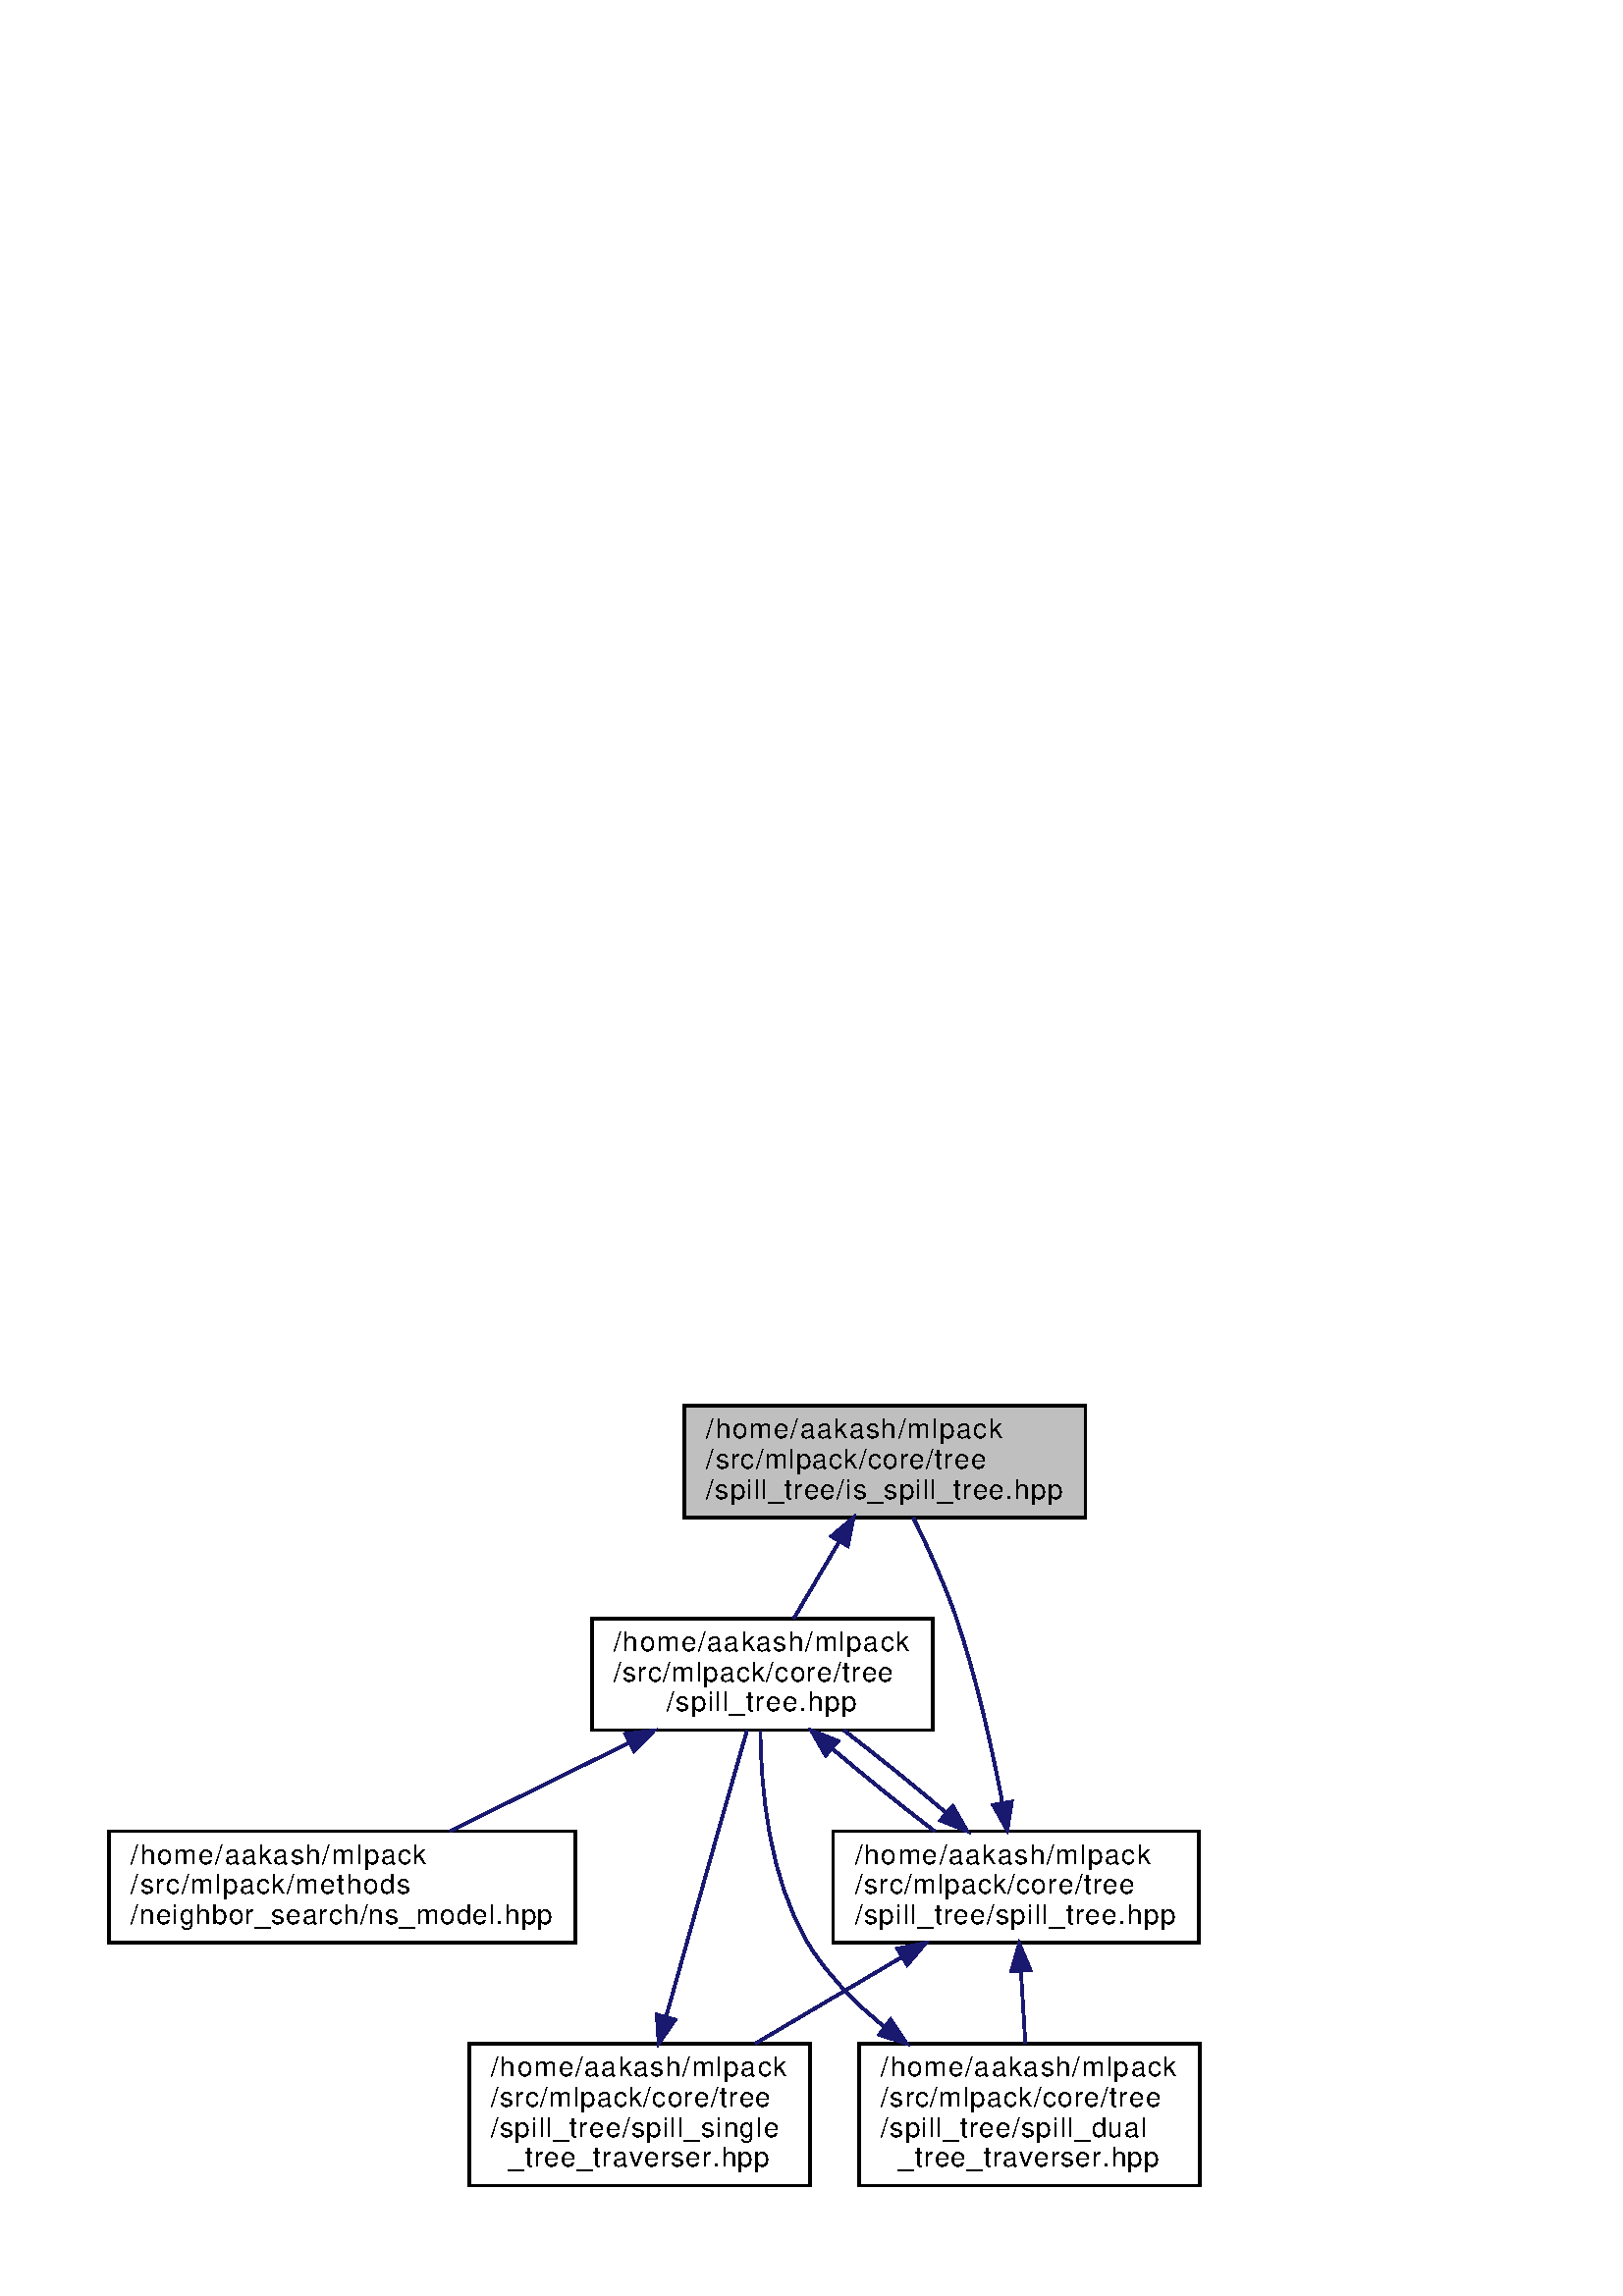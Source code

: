 %!PS-Adobe-3.0
%%Pages: (atend)
%%BoundingBox: (atend)
%%EndComments
save
%%BeginProlog
/DotDict 200 dict def
DotDict begin

/setupLatin1 {
mark
/EncodingVector 256 array def
 EncodingVector 0

ISOLatin1Encoding 0 255 getinterval putinterval
EncodingVector 45 /hyphen put

% Set up ISO Latin 1 character encoding
/starnetISO {
        dup dup findfont dup length dict begin
        { 1 index /FID ne { def }{ pop pop } ifelse
        } forall
        /Encoding EncodingVector def
        currentdict end definefont
} def
/Times-Roman starnetISO def
/Times-Italic starnetISO def
/Times-Bold starnetISO def
/Times-BoldItalic starnetISO def
/Helvetica starnetISO def
/Helvetica-Oblique starnetISO def
/Helvetica-Bold starnetISO def
/Helvetica-BoldOblique starnetISO def
/Courier starnetISO def
/Courier-Oblique starnetISO def
/Courier-Bold starnetISO def
/Courier-BoldOblique starnetISO def
cleartomark
} bind def

%%BeginResource: procset graphviz 0 0
/coord-font-family /Times-Roman def
/default-font-family /Times-Roman def
/coordfont coord-font-family findfont 8 scalefont def

/InvScaleFactor 1.0 def
/set_scale {
       dup 1 exch div /InvScaleFactor exch def
       scale
} bind def

% styles
/solid { [] 0 setdash } bind def
/dashed { [9 InvScaleFactor mul dup ] 0 setdash } bind def
/dotted { [1 InvScaleFactor mul 6 InvScaleFactor mul] 0 setdash } bind def
/invis {/fill {newpath} def /stroke {newpath} def /show {pop newpath} def} bind def
/bold { 2 setlinewidth } bind def
/filled { } bind def
/unfilled { } bind def
/rounded { } bind def
/diagonals { } bind def
/tapered { } bind def

% hooks for setting color 
/nodecolor { sethsbcolor } bind def
/edgecolor { sethsbcolor } bind def
/graphcolor { sethsbcolor } bind def
/nopcolor {pop pop pop} bind def

/beginpage {	% i j npages
	/npages exch def
	/j exch def
	/i exch def
	/str 10 string def
	npages 1 gt {
		gsave
			coordfont setfont
			0 0 moveto
			(\() show i str cvs show (,) show j str cvs show (\)) show
		grestore
	} if
} bind def

/set_font {
	findfont exch
	scalefont setfont
} def

% draw text fitted to its expected width
/alignedtext {			% width text
	/text exch def
	/width exch def
	gsave
		width 0 gt {
			[] 0 setdash
			text stringwidth pop width exch sub text length div 0 text ashow
		} if
	grestore
} def

/boxprim {				% xcorner ycorner xsize ysize
		4 2 roll
		moveto
		2 copy
		exch 0 rlineto
		0 exch rlineto
		pop neg 0 rlineto
		closepath
} bind def

/ellipse_path {
	/ry exch def
	/rx exch def
	/y exch def
	/x exch def
	matrix currentmatrix
	newpath
	x y translate
	rx ry scale
	0 0 1 0 360 arc
	setmatrix
} bind def

/endpage { showpage } bind def
/showpage { } def

/layercolorseq
	[	% layer color sequence - darkest to lightest
		[0 0 0]
		[.2 .8 .8]
		[.4 .8 .8]
		[.6 .8 .8]
		[.8 .8 .8]
	]
def

/layerlen layercolorseq length def

/setlayer {/maxlayer exch def /curlayer exch def
	layercolorseq curlayer 1 sub layerlen mod get
	aload pop sethsbcolor
	/nodecolor {nopcolor} def
	/edgecolor {nopcolor} def
	/graphcolor {nopcolor} def
} bind def

/onlayer { curlayer ne {invis} if } def

/onlayers {
	/myupper exch def
	/mylower exch def
	curlayer mylower lt
	curlayer myupper gt
	or
	{invis} if
} def

/curlayer 0 def

%%EndResource
%%EndProlog
%%BeginSetup
14 default-font-family set_font
% /arrowlength 10 def
% /arrowwidth 5 def

% make sure pdfmark is harmless for PS-interpreters other than Distiller
/pdfmark where {pop} {userdict /pdfmark /cleartomark load put} ifelse
% make '<<' and '>>' safe on PS Level 1 devices
/languagelevel where {pop languagelevel}{1} ifelse
2 lt {
    userdict (<<) cvn ([) cvn load put
    userdict (>>) cvn ([) cvn load put
} if

%%EndSetup
setupLatin1
%%Page: 1 1
%%PageBoundingBox: 36 36 444 331
%%PageOrientation: Portrait
0 0 1 beginpage
gsave
36 36 408 295 boxprim clip newpath
1 1 set_scale 0 rotate 40 40 translate
% Node1
gsave
0 0 0.749 nodecolor
newpath 211 245.5 moveto
211 286.5 lineto
358 286.5 lineto
358 245.5 lineto
closepath fill
1 setlinewidth
filled
0 0 0 nodecolor
newpath 211 245.5 moveto
211 286.5 lineto
358 286.5 lineto
358 245.5 lineto
closepath stroke
0 0 0 nodecolor
10 /Helvetica set_font
219 274.5 moveto 109 (/home/aakash/mlpack) alignedtext
0 0 0 nodecolor
10 /Helvetica set_font
219 263.5 moveto 103 (/src/mlpack/core/tree) alignedtext
0 0 0 nodecolor
10 /Helvetica set_font
219 252.5 moveto 131 (/spill_tree/is_spill_tree.hpp) alignedtext
grestore
% Node2
gsave
[ /Rect [ 177 167 302 209 ]
  /Border [ 0 0 0 ]
  /Action << /Subtype /URI /URI ($spill__tree_8hpp.html) >>
  /Subtype /Link
/ANN pdfmark
0 0 1 nodecolor
newpath 177 167.5 moveto
177 208.5 lineto
302 208.5 lineto
302 167.5 lineto
closepath fill
1 setlinewidth
filled
0 0 0 nodecolor
newpath 177 167.5 moveto
177 208.5 lineto
302 208.5 lineto
302 167.5 lineto
closepath stroke
0 0 0 nodecolor
10 /Helvetica set_font
185 196.5 moveto 109 (/home/aakash/mlpack) alignedtext
0 0 0 nodecolor
10 /Helvetica set_font
185 185.5 moveto 103 (/src/mlpack/core/tree) alignedtext
0 0 0 nodecolor
10 /Helvetica set_font
204.5 174.5 moveto 70 (/spill_tree.hpp) alignedtext
grestore
% Node1->Node2
gsave
1 setlinewidth
solid
0.667 0.776 0.439 edgecolor
newpath 267.777 236.757 moveto
262.21 227.354 256.136 217.096 251.049 208.506 curveto
stroke
0.667 0.776 0.439 edgecolor
newpath 264.805 238.607 moveto
272.911 245.428 lineto
270.828 235.04 lineto
closepath fill
1 setlinewidth
solid
0.667 0.776 0.439 edgecolor
newpath 264.805 238.607 moveto
272.911 245.428 lineto
270.828 235.04 lineto
closepath stroke
grestore
% Node3
gsave
[ /Rect [ 265.5 89 399.5 131 ]
  /Border [ 0 0 0 ]
  /Action << /Subtype /URI /URI ($spill__tree_2spill__tree_8hpp.html) >>
  /Subtype /Link
/ANN pdfmark
0 0 1 nodecolor
newpath 265.5 89.5 moveto
265.5 130.5 lineto
399.5 130.5 lineto
399.5 89.5 lineto
closepath fill
1 setlinewidth
filled
0 0 0 nodecolor
newpath 265.5 89.5 moveto
265.5 130.5 lineto
399.5 130.5 lineto
399.5 89.5 lineto
closepath stroke
0 0 0 nodecolor
10 /Helvetica set_font
273.5 118.5 moveto 109 (/home/aakash/mlpack) alignedtext
0 0 0 nodecolor
10 /Helvetica set_font
273.5 107.5 moveto 103 (/src/mlpack/core/tree) alignedtext
0 0 0 nodecolor
10 /Helvetica set_font
273.5 96.5 moveto 118 (/spill_tree/spill_tree.hpp) alignedtext
grestore
% Node2->Node3
gsave
1 setlinewidth
solid
0.667 0.776 0.439 edgecolor
newpath 265.134 160.779 moveto
276.775 150.843 290.548 139.716 302.649 130.506 curveto
stroke
0.667 0.776 0.439 edgecolor
newpath 262.726 158.234 moveto
257.462 167.428 lineto
267.311 163.523 lineto
closepath fill
1 setlinewidth
solid
0.667 0.776 0.439 edgecolor
newpath 262.726 158.234 moveto
257.462 167.428 lineto
267.311 163.523 lineto
closepath stroke
grestore
% Node6
gsave
[ /Rect [ 0 89 171 131 ]
  /Border [ 0 0 0 ]
  /Action << /Subtype /URI /URI ($ns__model_8hpp.html) >>
  /Subtype /Link
/ANN pdfmark
0 0 1 nodecolor
newpath 0 89.5 moveto
0 130.5 lineto
171 130.5 lineto
171 89.5 lineto
closepath fill
1 setlinewidth
filled
0 0 0 nodecolor
newpath 0 89.5 moveto
0 130.5 lineto
171 130.5 lineto
171 89.5 lineto
closepath stroke
0 0 0 nodecolor
10 /Helvetica set_font
8 118.5 moveto 109 (/home/aakash/mlpack) alignedtext
0 0 0 nodecolor
10 /Helvetica set_font
8 107.5 moveto 103 (/src/mlpack/methods) alignedtext
0 0 0 nodecolor
10 /Helvetica set_font
8 96.5 moveto 155 (/neighbor_search/ns_model.hpp) alignedtext
grestore
% Node2->Node6
gsave
1 setlinewidth
solid
0.667 0.776 0.439 edgecolor
newpath 190.682 162.908 moveto
169.507 152.458 145.033 140.38 125.024 130.506 curveto
stroke
0.667 0.776 0.439 edgecolor
newpath 189.325 166.141 moveto
199.841 167.428 lineto
192.423 159.864 lineto
closepath fill
1 setlinewidth
solid
0.667 0.776 0.439 edgecolor
newpath 189.325 166.141 moveto
199.841 167.428 lineto
192.423 159.864 lineto
closepath stroke
grestore
% Node3->Node1
gsave
1 setlinewidth
solid
0.667 0.776 0.439 edgecolor
newpath 327.531 140.775 moveto
323.834 160.437 318.113 186.609 310.5 209 curveto
306.256 221.482 300.088 234.898 294.825 245.468 curveto
stroke
0.667 0.776 0.439 edgecolor
newpath 330.988 141.328 moveto
329.328 130.864 lineto
324.101 140.079 lineto
closepath fill
1 setlinewidth
solid
0.667 0.776 0.439 edgecolor
newpath 330.988 141.328 moveto
329.328 130.864 lineto
324.101 140.079 lineto
closepath stroke
grestore
% Node3->Node2
gsave
1 setlinewidth
solid
0.667 0.776 0.439 edgecolor
newpath 306.95 137.15 moveto
295.319 147.079 281.547 158.209 269.438 167.428 curveto
stroke
0.667 0.776 0.439 edgecolor
newpath 309.351 139.701 moveto
314.614 130.506 lineto
304.765 134.412 lineto
closepath fill
1 setlinewidth
solid
0.667 0.776 0.439 edgecolor
newpath 309.351 139.701 moveto
314.614 130.506 lineto
304.765 134.412 lineto
closepath stroke
grestore
% Node4
gsave
[ /Rect [ 275 0 400 53 ]
  /Border [ 0 0 0 ]
  /Action << /Subtype /URI /URI ($spill__dual__tree__traverser_8hpp.html) >>
  /Subtype /Link
/ANN pdfmark
0 0 1 nodecolor
newpath 275 .5 moveto
275 52.5 lineto
400 52.5 lineto
400 .5 lineto
closepath fill
1 setlinewidth
filled
0 0 0 nodecolor
newpath 275 .5 moveto
275 52.5 lineto
400 52.5 lineto
400 .5 lineto
closepath stroke
0 0 0 nodecolor
10 /Helvetica set_font
283 40.5 moveto 109 (/home/aakash/mlpack) alignedtext
0 0 0 nodecolor
10 /Helvetica set_font
283 29.5 moveto 103 (/src/mlpack/core/tree) alignedtext
0 0 0 nodecolor
10 /Helvetica set_font
283 18.5 moveto 98 (/spill_tree/spill_dual) alignedtext
0 0 0 nodecolor
10 /Helvetica set_font
289.5 7.5 moveto 96 (_tree_traverser.hpp) alignedtext
grestore
% Node3->Node4
gsave
1 setlinewidth
solid
0.667 0.776 0.439 edgecolor
newpath 334.333 79.121 moveto
334.867 70.413 335.445 60.989 335.96 52.607 curveto
stroke
0.667 0.776 0.439 edgecolor
newpath 330.829 79.076 moveto
333.71 89.271 lineto
337.816 79.504 lineto
closepath fill
1 setlinewidth
solid
0.667 0.776 0.439 edgecolor
newpath 330.829 79.076 moveto
333.71 89.271 lineto
337.816 79.504 lineto
closepath stroke
grestore
% Node5
gsave
[ /Rect [ 132 0 257 53 ]
  /Border [ 0 0 0 ]
  /Action << /Subtype /URI /URI ($spill__single__tree__traverser_8hpp.html) >>
  /Subtype /Link
/ANN pdfmark
0 0 1 nodecolor
newpath 132 .5 moveto
132 52.5 lineto
257 52.5 lineto
257 .5 lineto
closepath fill
1 setlinewidth
filled
0 0 0 nodecolor
newpath 132 .5 moveto
132 52.5 lineto
257 52.5 lineto
257 .5 lineto
closepath stroke
0 0 0 nodecolor
10 /Helvetica set_font
140 40.5 moveto 109 (/home/aakash/mlpack) alignedtext
0 0 0 nodecolor
10 /Helvetica set_font
140 29.5 moveto 103 (/src/mlpack/core/tree) alignedtext
0 0 0 nodecolor
10 /Helvetica set_font
140 18.5 moveto 106 (/spill_tree/spill_single) alignedtext
0 0 0 nodecolor
10 /Helvetica set_font
146.5 7.5 moveto 96 (_tree_traverser.hpp) alignedtext
grestore
% Node3->Node5
gsave
1 setlinewidth
solid
0.667 0.776 0.439 edgecolor
newpath 290.804 84.375 moveto
273.765 74.312 254.078 62.685 236.961 52.576 curveto
stroke
0.667 0.776 0.439 edgecolor
newpath 289.055 87.407 moveto
299.446 89.479 lineto
292.615 81.38 lineto
closepath fill
1 setlinewidth
solid
0.667 0.776 0.439 edgecolor
newpath 289.055 87.407 moveto
299.446 89.479 lineto
292.615 81.38 lineto
closepath stroke
grestore
% Node4->Node2
gsave
1 setlinewidth
solid
0.667 0.776 0.439 edgecolor
newpath 284.231 58.787 moveto
273.579 67.326 263.521 77.461 256.5 89 curveto
241.87 113.046 238.979 146.201 238.808 167.117 curveto
stroke
0.667 0.776 0.439 edgecolor
newpath 286.587 61.394 moveto
292.453 52.571 lineto
282.366 55.81 lineto
closepath fill
1 setlinewidth
solid
0.667 0.776 0.439 edgecolor
newpath 286.587 61.394 moveto
292.453 52.571 lineto
282.366 55.81 lineto
closepath stroke
grestore
% Node5->Node2
gsave
1 setlinewidth
solid
0.667 0.776 0.439 edgecolor
newpath 204.193 62.265 moveto
209.807 82.358 217.024 108.113 223.5 131 curveto
226.914 143.064 230.774 156.58 233.848 167.31 curveto
stroke
0.667 0.776 0.439 edgecolor
newpath 207.557 61.297 moveto
201.496 52.607 lineto
200.815 63.18 lineto
closepath fill
1 setlinewidth
solid
0.667 0.776 0.439 edgecolor
newpath 207.557 61.297 moveto
201.496 52.607 lineto
200.815 63.18 lineto
closepath stroke
grestore
endpage
showpage
grestore
%%PageTrailer
%%EndPage: 1
%%Trailer
%%Pages: 1
%%BoundingBox: 36 36 444 331
end
restore
%%EOF
